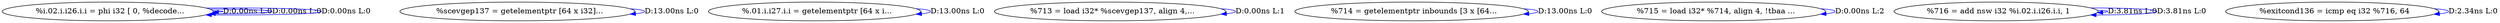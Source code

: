 digraph {
Node0x418c4a0[label="  %i.02.i.i26.i.i = phi i32 [ 0, %decode..."];
Node0x418c4a0 -> Node0x418c4a0[label="D:0.00ns L:0",color=blue];
Node0x418c4a0 -> Node0x418c4a0[label="D:0.00ns L:0",color=blue];
Node0x418c4a0 -> Node0x418c4a0[label="D:0.00ns L:0",color=blue];
Node0x418c5e0[label="  %scevgep137 = getelementptr [64 x i32]..."];
Node0x418c5e0 -> Node0x418c5e0[label="D:13.00ns L:0",color=blue];
Node0x418c720[label="  %.01.i.i27.i.i = getelementptr [64 x i..."];
Node0x418c720 -> Node0x418c720[label="D:13.00ns L:0",color=blue];
Node0x418c860[label="  %713 = load i32* %scevgep137, align 4,..."];
Node0x418c860 -> Node0x418c860[label="D:0.00ns L:1",color=blue];
Node0x418c9a0[label="  %714 = getelementptr inbounds [3 x [64..."];
Node0x418c9a0 -> Node0x418c9a0[label="D:13.00ns L:0",color=blue];
Node0x418cae0[label="  %715 = load i32* %714, align 4, !tbaa ..."];
Node0x418cae0 -> Node0x418cae0[label="D:0.00ns L:2",color=blue];
Node0x418cd60[label="  %716 = add nsw i32 %i.02.i.i26.i.i, 1"];
Node0x418cd60 -> Node0x418cd60[label="D:3.81ns L:0",color=blue];
Node0x418cd60 -> Node0x418cd60[label="D:3.81ns L:0",color=blue];
Node0x418cea0[label="  %exitcond136 = icmp eq i32 %716, 64"];
Node0x418cea0 -> Node0x418cea0[label="D:2.34ns L:0",color=blue];
}
